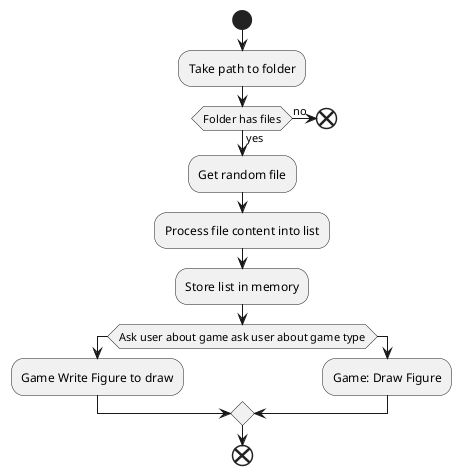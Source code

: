 @startuml
start
:Take path to folder;
if (Folder has files) then (no)
  end
else (yes)
  :Get random file;
endif
:Process file content into list;
:Store list in memory;
if (Ask user about game ask user about game type) then
  :Game Write Figure to draw;
else
  :Game: Draw Figure;
endif
end
@enduml
